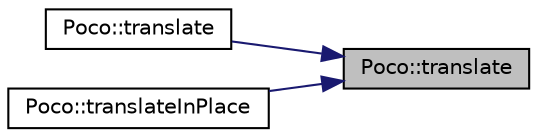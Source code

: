 digraph "Poco::translate"
{
 // LATEX_PDF_SIZE
  edge [fontname="Helvetica",fontsize="10",labelfontname="Helvetica",labelfontsize="10"];
  node [fontname="Helvetica",fontsize="10",shape=record];
  rankdir="RL";
  Node1 [label="Poco::translate",height=0.2,width=0.4,color="black", fillcolor="grey75", style="filled", fontcolor="black",tooltip=" "];
  Node1 -> Node2 [dir="back",color="midnightblue",fontsize="10",style="solid"];
  Node2 [label="Poco::translate",height=0.2,width=0.4,color="black", fillcolor="white", style="filled",URL="$namespacePoco.html#ae77bb8472f3cb822c92f3a1fe831cd22",tooltip=" "];
  Node1 -> Node3 [dir="back",color="midnightblue",fontsize="10",style="solid"];
  Node3 [label="Poco::translateInPlace",height=0.2,width=0.4,color="black", fillcolor="white", style="filled",URL="$namespacePoco.html#a71cce985aa43a1f15d5e151fa8642522",tooltip=" "];
}
